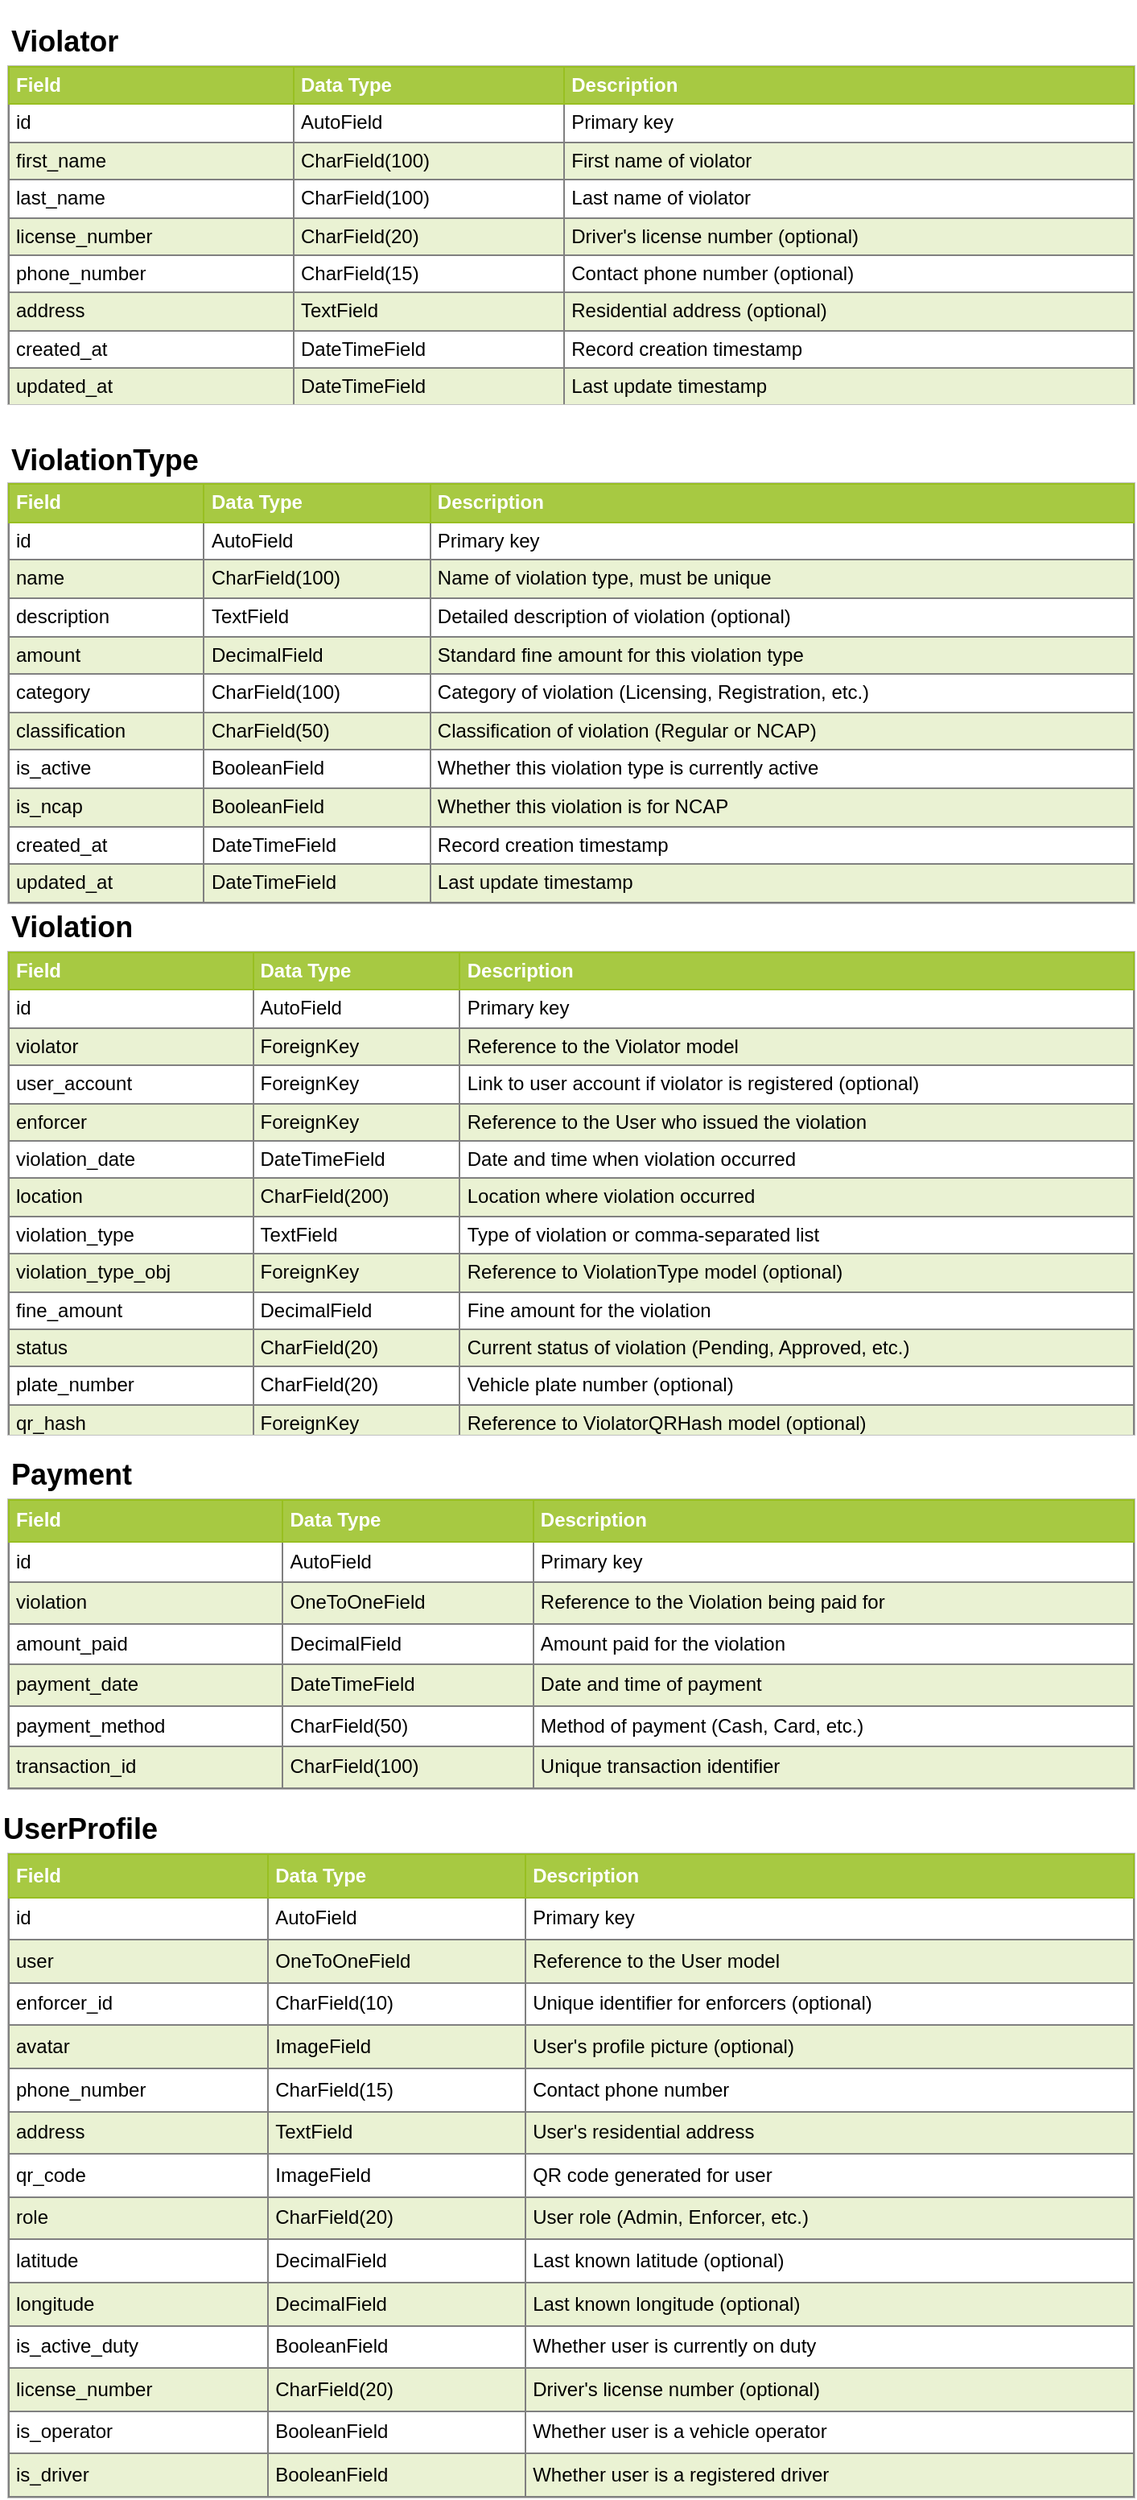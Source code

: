 <mxfile>
    <diagram id="data-dictionary-diagram" name="Traffic Violation System Data Dictionary">
        <mxGraphModel dx="827" dy="800" grid="1" gridSize="10" guides="1" tooltips="1" connect="1" arrows="1" fold="1" page="1" pageScale="1" pageWidth="1169" pageHeight="827" math="0" shadow="0">
            <root>
                <mxCell id="0"/>
                <mxCell id="1" parent="0"/>
                <mxCell id="violator-title" value="&lt;h2&gt;Violator&lt;/h2&gt;" style="text;html=1;strokeColor=none;fillColor=none;align=left;verticalAlign=middle;whiteSpace=wrap;rounded=0;fontStyle=1" parent="1" vertex="1">
                    <mxGeometry x="40" y="10" width="200" height="30" as="geometry"/>
                </mxCell>
                <mxCell id="violator-table" value="&lt;table border=&quot;1&quot; width=&quot;100%&quot; cellpadding=&quot;4&quot; style=&quot;width: 100%; height: 100%; border-collapse: collapse;&quot;&gt;&lt;tr style=&quot;background-color: #A7C942; color: #ffffff; border: 1px solid #98bf21;&quot;&gt;&lt;th align=&quot;left&quot;&gt;Field&lt;/th&gt;&lt;th align=&quot;left&quot;&gt;Data Type&lt;/th&gt;&lt;th align=&quot;left&quot;&gt;Description&lt;/th&gt;&lt;/tr&gt;&lt;tr&gt;&lt;td&gt;id&lt;/td&gt;&lt;td&gt;AutoField&lt;/td&gt;&lt;td&gt;Primary key&lt;/td&gt;&lt;/tr&gt;&lt;tr style=&quot;background-color: #EAF2D3;&quot;&gt;&lt;td&gt;first_name&lt;/td&gt;&lt;td&gt;CharField(100)&lt;/td&gt;&lt;td&gt;First name of violator&lt;/td&gt;&lt;/tr&gt;&lt;tr&gt;&lt;td&gt;last_name&lt;/td&gt;&lt;td&gt;CharField(100)&lt;/td&gt;&lt;td&gt;Last name of violator&lt;/td&gt;&lt;/tr&gt;&lt;tr style=&quot;background-color: #EAF2D3;&quot;&gt;&lt;td&gt;license_number&lt;/td&gt;&lt;td&gt;CharField(20)&lt;/td&gt;&lt;td&gt;Driver&#39;s license number (optional)&lt;/td&gt;&lt;/tr&gt;&lt;tr&gt;&lt;td&gt;phone_number&lt;/td&gt;&lt;td&gt;CharField(15)&lt;/td&gt;&lt;td&gt;Contact phone number (optional)&lt;/td&gt;&lt;/tr&gt;&lt;tr style=&quot;background-color: #EAF2D3;&quot;&gt;&lt;td&gt;address&lt;/td&gt;&lt;td&gt;TextField&lt;/td&gt;&lt;td&gt;Residential address (optional)&lt;/td&gt;&lt;/tr&gt;&lt;tr&gt;&lt;td&gt;created_at&lt;/td&gt;&lt;td&gt;DateTimeField&lt;/td&gt;&lt;td&gt;Record creation timestamp&lt;/td&gt;&lt;/tr&gt;&lt;tr style=&quot;background-color: #EAF2D3;&quot;&gt;&lt;td&gt;updated_at&lt;/td&gt;&lt;td&gt;DateTimeField&lt;/td&gt;&lt;td&gt;Last update timestamp&lt;/td&gt;&lt;/tr&gt;&lt;/table&gt;" style="text;html=1;strokeColor=#c0c0c0;fillColor=#ffffff;overflow=fill;rounded=0;" parent="1" vertex="1">
                    <mxGeometry x="40" y="40" width="700" height="210" as="geometry"/>
                </mxCell>
                <mxCell id="violation-type-title" value="&lt;h2&gt;ViolationType&lt;/h2&gt;" style="text;html=1;strokeColor=none;fillColor=none;align=left;verticalAlign=middle;whiteSpace=wrap;rounded=0;fontStyle=1" parent="1" vertex="1">
                    <mxGeometry x="40" y="270" width="200" height="30" as="geometry"/>
                </mxCell>
                <mxCell id="violation-type-table" value="&lt;table border=&quot;1&quot; width=&quot;100%&quot; cellpadding=&quot;4&quot; style=&quot;width: 100%; height: 100%; border-collapse: collapse;&quot;&gt;&lt;tr style=&quot;background-color: #A7C942; color: #ffffff; border: 1px solid #98bf21;&quot;&gt;&lt;th align=&quot;left&quot;&gt;Field&lt;/th&gt;&lt;th align=&quot;left&quot;&gt;Data Type&lt;/th&gt;&lt;th align=&quot;left&quot;&gt;Description&lt;/th&gt;&lt;/tr&gt;&lt;tr&gt;&lt;td&gt;id&lt;/td&gt;&lt;td&gt;AutoField&lt;/td&gt;&lt;td&gt;Primary key&lt;/td&gt;&lt;/tr&gt;&lt;tr style=&quot;background-color: #EAF2D3;&quot;&gt;&lt;td&gt;name&lt;/td&gt;&lt;td&gt;CharField(100)&lt;/td&gt;&lt;td&gt;Name of violation type, must be unique&lt;/td&gt;&lt;/tr&gt;&lt;tr&gt;&lt;td&gt;description&lt;/td&gt;&lt;td&gt;TextField&lt;/td&gt;&lt;td&gt;Detailed description of violation (optional)&lt;/td&gt;&lt;/tr&gt;&lt;tr style=&quot;background-color: #EAF2D3;&quot;&gt;&lt;td&gt;amount&lt;/td&gt;&lt;td&gt;DecimalField&lt;/td&gt;&lt;td&gt;Standard fine amount for this violation type&lt;/td&gt;&lt;/tr&gt;&lt;tr&gt;&lt;td&gt;category&lt;/td&gt;&lt;td&gt;CharField(100)&lt;/td&gt;&lt;td&gt;Category of violation (Licensing, Registration, etc.)&lt;/td&gt;&lt;/tr&gt;&lt;tr style=&quot;background-color: #EAF2D3;&quot;&gt;&lt;td&gt;classification&lt;/td&gt;&lt;td&gt;CharField(50)&lt;/td&gt;&lt;td&gt;Classification of violation (Regular or NCAP)&lt;/td&gt;&lt;/tr&gt;&lt;tr&gt;&lt;td&gt;is_active&lt;/td&gt;&lt;td&gt;BooleanField&lt;/td&gt;&lt;td&gt;Whether this violation type is currently active&lt;/td&gt;&lt;/tr&gt;&lt;tr style=&quot;background-color: #EAF2D3;&quot;&gt;&lt;td&gt;is_ncap&lt;/td&gt;&lt;td&gt;BooleanField&lt;/td&gt;&lt;td&gt;Whether this violation is for NCAP&lt;/td&gt;&lt;/tr&gt;&lt;tr&gt;&lt;td&gt;created_at&lt;/td&gt;&lt;td&gt;DateTimeField&lt;/td&gt;&lt;td&gt;Record creation timestamp&lt;/td&gt;&lt;/tr&gt;&lt;tr style=&quot;background-color: #EAF2D3;&quot;&gt;&lt;td&gt;updated_at&lt;/td&gt;&lt;td&gt;DateTimeField&lt;/td&gt;&lt;td&gt;Last update timestamp&lt;/td&gt;&lt;/tr&gt;&lt;/table&gt;" style="text;html=1;strokeColor=#c0c0c0;fillColor=#ffffff;overflow=fill;rounded=0;" parent="1" vertex="1">
                    <mxGeometry x="40" y="299" width="700" height="261" as="geometry"/>
                </mxCell>
                <mxCell id="violation-title" value="&lt;h2&gt;Violation&lt;/h2&gt;" style="text;html=1;strokeColor=none;fillColor=none;align=left;verticalAlign=middle;whiteSpace=wrap;rounded=0;fontStyle=1" parent="1" vertex="1">
                    <mxGeometry x="40" y="560" width="200" height="30" as="geometry"/>
                </mxCell>
                <mxCell id="violation-table" value="&lt;table border=&quot;1&quot; width=&quot;100%&quot; cellpadding=&quot;4&quot; style=&quot;width: 100%; height: 100%; border-collapse: collapse;&quot;&gt;&lt;tr style=&quot;background-color: #A7C942; color: #ffffff; border: 1px solid #98bf21;&quot;&gt;&lt;th align=&quot;left&quot;&gt;Field&lt;/th&gt;&lt;th align=&quot;left&quot;&gt;Data Type&lt;/th&gt;&lt;th align=&quot;left&quot;&gt;Description&lt;/th&gt;&lt;/tr&gt;&lt;tr&gt;&lt;td&gt;id&lt;/td&gt;&lt;td&gt;AutoField&lt;/td&gt;&lt;td&gt;Primary key&lt;/td&gt;&lt;/tr&gt;&lt;tr style=&quot;background-color: #EAF2D3;&quot;&gt;&lt;td&gt;violator&lt;/td&gt;&lt;td&gt;ForeignKey&lt;/td&gt;&lt;td&gt;Reference to the Violator model&lt;/td&gt;&lt;/tr&gt;&lt;tr&gt;&lt;td&gt;user_account&lt;/td&gt;&lt;td&gt;ForeignKey&lt;/td&gt;&lt;td&gt;Link to user account if violator is registered (optional)&lt;/td&gt;&lt;/tr&gt;&lt;tr style=&quot;background-color: #EAF2D3;&quot;&gt;&lt;td&gt;enforcer&lt;/td&gt;&lt;td&gt;ForeignKey&lt;/td&gt;&lt;td&gt;Reference to the User who issued the violation&lt;/td&gt;&lt;/tr&gt;&lt;tr&gt;&lt;td&gt;violation_date&lt;/td&gt;&lt;td&gt;DateTimeField&lt;/td&gt;&lt;td&gt;Date and time when violation occurred&lt;/td&gt;&lt;/tr&gt;&lt;tr style=&quot;background-color: #EAF2D3;&quot;&gt;&lt;td&gt;location&lt;/td&gt;&lt;td&gt;CharField(200)&lt;/td&gt;&lt;td&gt;Location where violation occurred&lt;/td&gt;&lt;/tr&gt;&lt;tr&gt;&lt;td&gt;violation_type&lt;/td&gt;&lt;td&gt;TextField&lt;/td&gt;&lt;td&gt;Type of violation or comma-separated list&lt;/td&gt;&lt;/tr&gt;&lt;tr style=&quot;background-color: #EAF2D3;&quot;&gt;&lt;td&gt;violation_type_obj&lt;/td&gt;&lt;td&gt;ForeignKey&lt;/td&gt;&lt;td&gt;Reference to ViolationType model (optional)&lt;/td&gt;&lt;/tr&gt;&lt;tr&gt;&lt;td&gt;fine_amount&lt;/td&gt;&lt;td&gt;DecimalField&lt;/td&gt;&lt;td&gt;Fine amount for the violation&lt;/td&gt;&lt;/tr&gt;&lt;tr style=&quot;background-color: #EAF2D3;&quot;&gt;&lt;td&gt;status&lt;/td&gt;&lt;td&gt;CharField(20)&lt;/td&gt;&lt;td&gt;Current status of violation (Pending, Approved, etc.)&lt;/td&gt;&lt;/tr&gt;&lt;tr&gt;&lt;td&gt;plate_number&lt;/td&gt;&lt;td&gt;CharField(20)&lt;/td&gt;&lt;td&gt;Vehicle plate number (optional)&lt;/td&gt;&lt;/tr&gt;&lt;tr style=&quot;background-color: #EAF2D3;&quot;&gt;&lt;td&gt;qr_hash&lt;/td&gt;&lt;td&gt;ForeignKey&lt;/td&gt;&lt;td&gt;Reference to ViolatorQRHash model (optional)&lt;/td&gt;&lt;/tr&gt;&lt;/table&gt;" style="text;html=1;strokeColor=#c0c0c0;fillColor=#ffffff;overflow=fill;rounded=0;" parent="1" vertex="1">
                    <mxGeometry x="40" y="590" width="700" height="300" as="geometry"/>
                </mxCell>
                <mxCell id="payment-title" value="&lt;h2&gt;Payment&lt;/h2&gt;" style="text;html=1;strokeColor=none;fillColor=none;align=left;verticalAlign=middle;whiteSpace=wrap;rounded=0;fontStyle=1" parent="1" vertex="1">
                    <mxGeometry x="40" y="900" width="200" height="30" as="geometry"/>
                </mxCell>
                <mxCell id="payment-table" value="&lt;table border=&quot;1&quot; width=&quot;100%&quot; cellpadding=&quot;4&quot; style=&quot;width: 100%; height: 100%; border-collapse: collapse;&quot;&gt;&lt;tr style=&quot;background-color: #A7C942; color: #ffffff; border: 1px solid #98bf21;&quot;&gt;&lt;th align=&quot;left&quot;&gt;Field&lt;/th&gt;&lt;th align=&quot;left&quot;&gt;Data Type&lt;/th&gt;&lt;th align=&quot;left&quot;&gt;Description&lt;/th&gt;&lt;/tr&gt;&lt;tr&gt;&lt;td&gt;id&lt;/td&gt;&lt;td&gt;AutoField&lt;/td&gt;&lt;td&gt;Primary key&lt;/td&gt;&lt;/tr&gt;&lt;tr style=&quot;background-color: #EAF2D3;&quot;&gt;&lt;td&gt;violation&lt;/td&gt;&lt;td&gt;OneToOneField&lt;/td&gt;&lt;td&gt;Reference to the Violation being paid for&lt;/td&gt;&lt;/tr&gt;&lt;tr&gt;&lt;td&gt;amount_paid&lt;/td&gt;&lt;td&gt;DecimalField&lt;/td&gt;&lt;td&gt;Amount paid for the violation&lt;/td&gt;&lt;/tr&gt;&lt;tr style=&quot;background-color: #EAF2D3;&quot;&gt;&lt;td&gt;payment_date&lt;/td&gt;&lt;td&gt;DateTimeField&lt;/td&gt;&lt;td&gt;Date and time of payment&lt;/td&gt;&lt;/tr&gt;&lt;tr&gt;&lt;td&gt;payment_method&lt;/td&gt;&lt;td&gt;CharField(50)&lt;/td&gt;&lt;td&gt;Method of payment (Cash, Card, etc.)&lt;/td&gt;&lt;/tr&gt;&lt;tr style=&quot;background-color: #EAF2D3;&quot;&gt;&lt;td&gt;transaction_id&lt;/td&gt;&lt;td&gt;CharField(100)&lt;/td&gt;&lt;td&gt;Unique transaction identifier&lt;/td&gt;&lt;/tr&gt;&lt;/table&gt;" style="text;html=1;strokeColor=#c0c0c0;fillColor=#ffffff;overflow=fill;rounded=0;" parent="1" vertex="1">
                    <mxGeometry x="40" y="930" width="700" height="180" as="geometry"/>
                </mxCell>
                <mxCell id="userprofile-title" value="&lt;h2&gt;UserProfile&lt;/h2&gt;" style="text;html=1;strokeColor=none;fillColor=none;align=left;verticalAlign=middle;whiteSpace=wrap;rounded=0;fontStyle=1" parent="1" vertex="1">
                    <mxGeometry x="35" y="1120" width="200" height="30" as="geometry"/>
                </mxCell>
                <mxCell id="userprofile-table" value="&lt;table border=&quot;1&quot; width=&quot;100%&quot; cellpadding=&quot;4&quot; style=&quot;width: 100%; height: 100%; border-collapse: collapse;&quot;&gt;&lt;tr style=&quot;background-color: #A7C942; color: #ffffff; border: 1px solid #98bf21;&quot;&gt;&lt;th align=&quot;left&quot;&gt;Field&lt;/th&gt;&lt;th align=&quot;left&quot;&gt;Data Type&lt;/th&gt;&lt;th align=&quot;left&quot;&gt;Description&lt;/th&gt;&lt;/tr&gt;&lt;tr&gt;&lt;td&gt;id&lt;/td&gt;&lt;td&gt;AutoField&lt;/td&gt;&lt;td&gt;Primary key&lt;/td&gt;&lt;/tr&gt;&lt;tr style=&quot;background-color: #EAF2D3;&quot;&gt;&lt;td&gt;user&lt;/td&gt;&lt;td&gt;OneToOneField&lt;/td&gt;&lt;td&gt;Reference to the User model&lt;/td&gt;&lt;/tr&gt;&lt;tr&gt;&lt;td&gt;enforcer_id&lt;/td&gt;&lt;td&gt;CharField(10)&lt;/td&gt;&lt;td&gt;Unique identifier for enforcers (optional)&lt;/td&gt;&lt;/tr&gt;&lt;tr style=&quot;background-color: #EAF2D3;&quot;&gt;&lt;td&gt;avatar&lt;/td&gt;&lt;td&gt;ImageField&lt;/td&gt;&lt;td&gt;User&#39;s profile picture (optional)&lt;/td&gt;&lt;/tr&gt;&lt;tr&gt;&lt;td&gt;phone_number&lt;/td&gt;&lt;td&gt;CharField(15)&lt;/td&gt;&lt;td&gt;Contact phone number&lt;/td&gt;&lt;/tr&gt;&lt;tr style=&quot;background-color: #EAF2D3;&quot;&gt;&lt;td&gt;address&lt;/td&gt;&lt;td&gt;TextField&lt;/td&gt;&lt;td&gt;User&#39;s residential address&lt;/td&gt;&lt;/tr&gt;&lt;tr&gt;&lt;td&gt;qr_code&lt;/td&gt;&lt;td&gt;ImageField&lt;/td&gt;&lt;td&gt;QR code generated for user&lt;/td&gt;&lt;/tr&gt;&lt;tr style=&quot;background-color: #EAF2D3;&quot;&gt;&lt;td&gt;role&lt;/td&gt;&lt;td&gt;CharField(20)&lt;/td&gt;&lt;td&gt;User role (Admin, Enforcer, etc.)&lt;/td&gt;&lt;/tr&gt;&lt;tr&gt;&lt;td&gt;latitude&lt;/td&gt;&lt;td&gt;DecimalField&lt;/td&gt;&lt;td&gt;Last known latitude (optional)&lt;/td&gt;&lt;/tr&gt;&lt;tr style=&quot;background-color: #EAF2D3;&quot;&gt;&lt;td&gt;longitude&lt;/td&gt;&lt;td&gt;DecimalField&lt;/td&gt;&lt;td&gt;Last known longitude (optional)&lt;/td&gt;&lt;/tr&gt;&lt;tr&gt;&lt;td&gt;is_active_duty&lt;/td&gt;&lt;td&gt;BooleanField&lt;/td&gt;&lt;td&gt;Whether user is currently on duty&lt;/td&gt;&lt;/tr&gt;&lt;tr style=&quot;background-color: #EAF2D3;&quot;&gt;&lt;td&gt;license_number&lt;/td&gt;&lt;td&gt;CharField(20)&lt;/td&gt;&lt;td&gt;Driver&#39;s license number (optional)&lt;/td&gt;&lt;/tr&gt;&lt;tr&gt;&lt;td&gt;is_operator&lt;/td&gt;&lt;td&gt;BooleanField&lt;/td&gt;&lt;td&gt;Whether user is a vehicle operator&lt;/td&gt;&lt;/tr&gt;&lt;tr style=&quot;background-color: #EAF2D3;&quot;&gt;&lt;td&gt;is_driver&lt;/td&gt;&lt;td&gt;BooleanField&lt;/td&gt;&lt;td&gt;Whether user is a registered driver&lt;/td&gt;&lt;/tr&gt;&lt;/table&gt;" style="text;html=1;strokeColor=#c0c0c0;fillColor=#ffffff;overflow=fill;rounded=0;" parent="1" vertex="1">
                    <mxGeometry x="40" y="1150" width="700" height="400" as="geometry"/>
                </mxCell>
            </root>
        </mxGraphModel>
    </diagram>
</mxfile>